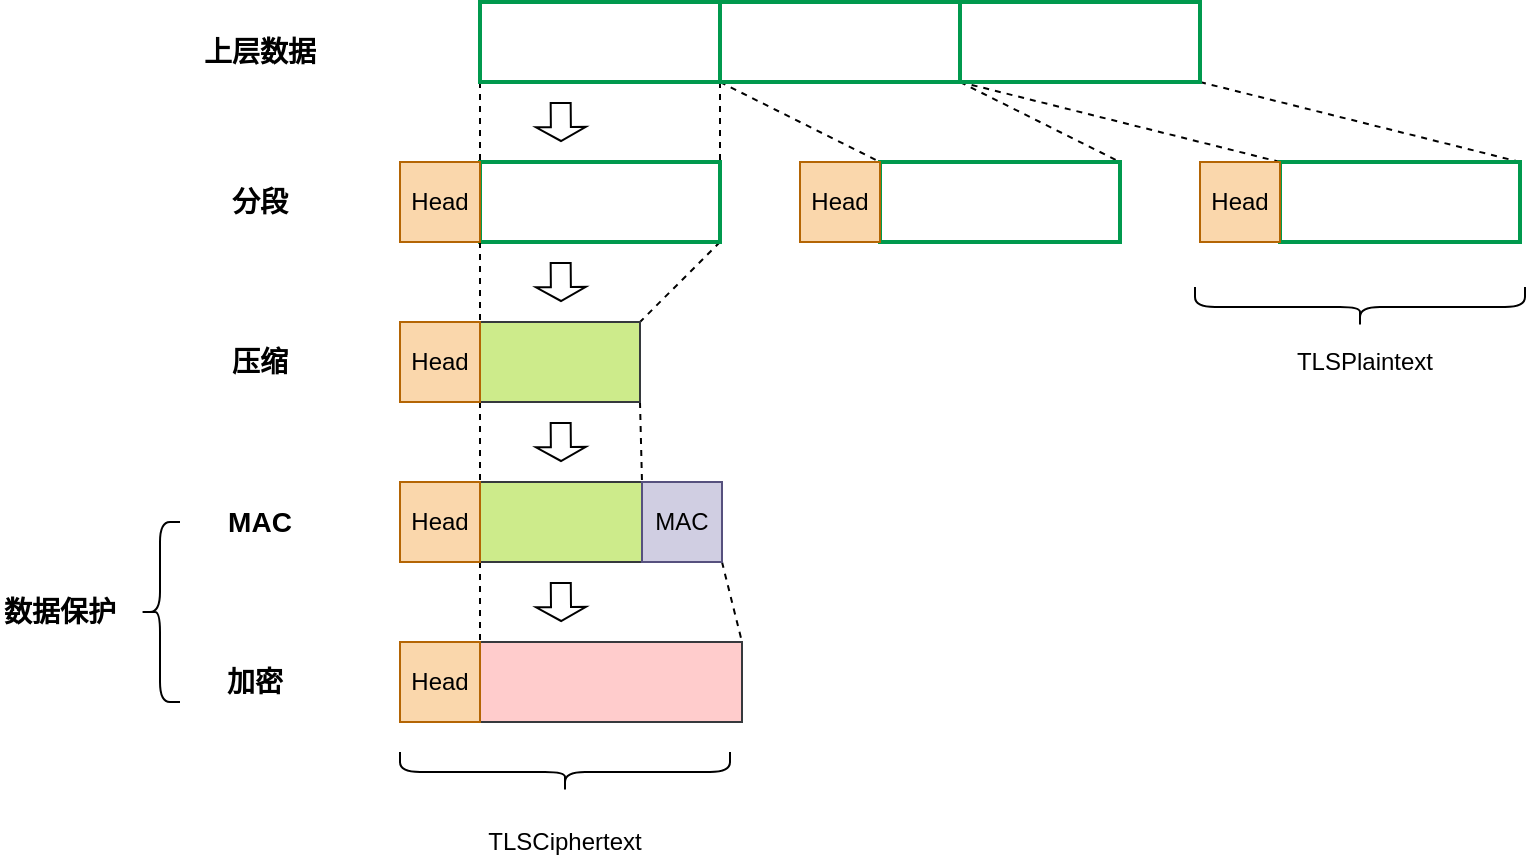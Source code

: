 <mxfile version="20.2.8" type="device"><diagram id="d6mrN2ovcsWT1VFV7K8Q" name="第 1 页"><mxGraphModel dx="1038" dy="546" grid="1" gridSize="10" guides="1" tooltips="1" connect="1" arrows="1" fold="1" page="1" pageScale="1" pageWidth="827" pageHeight="1169" math="0" shadow="0"><root><mxCell id="0"/><mxCell id="1" parent="0"/><mxCell id="O_YVP4an343KW0-d6xll-13" style="rounded=0;orthogonalLoop=1;jettySize=auto;html=1;exitX=0;exitY=1;exitDx=0;exitDy=0;entryX=0;entryY=0;entryDx=0;entryDy=0;dashed=1;endArrow=none;endFill=0;" edge="1" parent="1" source="O_YVP4an343KW0-d6xll-1" target="O_YVP4an343KW0-d6xll-4"><mxGeometry relative="1" as="geometry"/></mxCell><mxCell id="O_YVP4an343KW0-d6xll-1" value="" style="rounded=0;whiteSpace=wrap;html=1;strokeColor=#00994D;strokeWidth=2;" vertex="1" parent="1"><mxGeometry x="290" y="220" width="120" height="40" as="geometry"/></mxCell><mxCell id="O_YVP4an343KW0-d6xll-14" style="edgeStyle=none;rounded=0;orthogonalLoop=1;jettySize=auto;html=1;exitX=0;exitY=1;exitDx=0;exitDy=0;entryX=1;entryY=0;entryDx=0;entryDy=0;dashed=1;endArrow=none;endFill=0;" edge="1" parent="1" source="O_YVP4an343KW0-d6xll-2" target="O_YVP4an343KW0-d6xll-4"><mxGeometry relative="1" as="geometry"/></mxCell><mxCell id="O_YVP4an343KW0-d6xll-15" style="edgeStyle=none;rounded=0;orthogonalLoop=1;jettySize=auto;html=1;exitX=0;exitY=1;exitDx=0;exitDy=0;entryX=1;entryY=0;entryDx=0;entryDy=0;dashed=1;endArrow=none;endFill=0;" edge="1" parent="1" source="O_YVP4an343KW0-d6xll-2" target="O_YVP4an343KW0-d6xll-10"><mxGeometry relative="1" as="geometry"/></mxCell><mxCell id="O_YVP4an343KW0-d6xll-18" style="edgeStyle=none;rounded=0;orthogonalLoop=1;jettySize=auto;html=1;exitX=1;exitY=1;exitDx=0;exitDy=0;entryX=1;entryY=0;entryDx=0;entryDy=0;dashed=1;endArrow=none;endFill=0;" edge="1" parent="1" source="O_YVP4an343KW0-d6xll-2" target="O_YVP4an343KW0-d6xll-12"><mxGeometry relative="1" as="geometry"/></mxCell><mxCell id="O_YVP4an343KW0-d6xll-2" value="" style="rounded=0;whiteSpace=wrap;html=1;strokeColor=#00994D;strokeWidth=2;" vertex="1" parent="1"><mxGeometry x="410" y="220" width="120" height="40" as="geometry"/></mxCell><mxCell id="O_YVP4an343KW0-d6xll-16" style="edgeStyle=none;rounded=0;orthogonalLoop=1;jettySize=auto;html=1;exitX=0;exitY=1;exitDx=0;exitDy=0;entryX=1;entryY=0;entryDx=0;entryDy=0;dashed=1;endArrow=none;endFill=0;" edge="1" parent="1" source="O_YVP4an343KW0-d6xll-3" target="O_YVP4an343KW0-d6xll-9"><mxGeometry relative="1" as="geometry"/></mxCell><mxCell id="O_YVP4an343KW0-d6xll-17" style="edgeStyle=none;rounded=0;orthogonalLoop=1;jettySize=auto;html=1;exitX=1;exitY=1;exitDx=0;exitDy=0;entryX=1;entryY=0;entryDx=0;entryDy=0;dashed=1;endArrow=none;endFill=0;" edge="1" parent="1" source="O_YVP4an343KW0-d6xll-3" target="O_YVP4an343KW0-d6xll-11"><mxGeometry relative="1" as="geometry"/></mxCell><mxCell id="O_YVP4an343KW0-d6xll-3" value="" style="rounded=0;whiteSpace=wrap;html=1;strokeColor=#00994D;strokeWidth=2;" vertex="1" parent="1"><mxGeometry x="530" y="220" width="120" height="40" as="geometry"/></mxCell><mxCell id="O_YVP4an343KW0-d6xll-21" style="edgeStyle=none;rounded=0;orthogonalLoop=1;jettySize=auto;html=1;exitX=1;exitY=1;exitDx=0;exitDy=0;entryX=1;entryY=0;entryDx=0;entryDy=0;dashed=1;endArrow=none;endFill=0;" edge="1" parent="1" source="O_YVP4an343KW0-d6xll-4" target="O_YVP4an343KW0-d6xll-19"><mxGeometry relative="1" as="geometry"/></mxCell><mxCell id="O_YVP4an343KW0-d6xll-4" value="" style="rounded=0;whiteSpace=wrap;html=1;strokeWidth=2;strokeColor=#00994D;" vertex="1" parent="1"><mxGeometry x="290" y="300" width="120" height="40" as="geometry"/></mxCell><mxCell id="O_YVP4an343KW0-d6xll-22" style="edgeStyle=none;rounded=0;orthogonalLoop=1;jettySize=auto;html=1;exitX=1;exitY=1;exitDx=0;exitDy=0;entryX=1;entryY=0;entryDx=0;entryDy=0;dashed=1;endArrow=none;endFill=0;" edge="1" parent="1" source="O_YVP4an343KW0-d6xll-5" target="O_YVP4an343KW0-d6xll-20"><mxGeometry relative="1" as="geometry"/></mxCell><mxCell id="O_YVP4an343KW0-d6xll-5" value="Head" style="rounded=0;whiteSpace=wrap;html=1;fillColor=#fad7ac;strokeColor=#b46504;" vertex="1" parent="1"><mxGeometry x="250" y="300" width="40" height="40" as="geometry"/></mxCell><mxCell id="O_YVP4an343KW0-d6xll-9" value="" style="rounded=0;whiteSpace=wrap;html=1;strokeWidth=2;strokeColor=#00994D;" vertex="1" parent="1"><mxGeometry x="490" y="300" width="120" height="40" as="geometry"/></mxCell><mxCell id="O_YVP4an343KW0-d6xll-10" value="Head" style="rounded=0;whiteSpace=wrap;html=1;fillColor=#fad7ac;strokeColor=#b46504;" vertex="1" parent="1"><mxGeometry x="450" y="300" width="40" height="40" as="geometry"/></mxCell><mxCell id="O_YVP4an343KW0-d6xll-11" value="" style="rounded=0;whiteSpace=wrap;html=1;strokeWidth=2;strokeColor=#00994D;" vertex="1" parent="1"><mxGeometry x="690" y="300" width="120" height="40" as="geometry"/></mxCell><mxCell id="O_YVP4an343KW0-d6xll-12" value="Head" style="rounded=0;whiteSpace=wrap;html=1;fillColor=#fad7ac;strokeColor=#b46504;" vertex="1" parent="1"><mxGeometry x="650" y="300" width="40" height="40" as="geometry"/></mxCell><mxCell id="O_YVP4an343KW0-d6xll-40" style="edgeStyle=none;rounded=0;orthogonalLoop=1;jettySize=auto;html=1;exitX=0;exitY=1;exitDx=0;exitDy=0;entryX=1;entryY=0;entryDx=0;entryDy=0;dashed=1;endArrow=none;endFill=0;" edge="1" parent="1" source="O_YVP4an343KW0-d6xll-19" target="O_YVP4an343KW0-d6xll-32"><mxGeometry relative="1" as="geometry"/></mxCell><mxCell id="O_YVP4an343KW0-d6xll-41" style="edgeStyle=none;rounded=0;orthogonalLoop=1;jettySize=auto;html=1;exitX=1;exitY=1;exitDx=0;exitDy=0;entryX=1;entryY=0;entryDx=0;entryDy=0;dashed=1;endArrow=none;endFill=0;" edge="1" parent="1" source="O_YVP4an343KW0-d6xll-19" target="O_YVP4an343KW0-d6xll-31"><mxGeometry relative="1" as="geometry"/></mxCell><mxCell id="O_YVP4an343KW0-d6xll-19" value="" style="rounded=0;whiteSpace=wrap;html=1;fillColor=#cdeb8b;strokeColor=#36393d;" vertex="1" parent="1"><mxGeometry x="290" y="380" width="80" height="40" as="geometry"/></mxCell><mxCell id="O_YVP4an343KW0-d6xll-20" value="Head" style="rounded=0;whiteSpace=wrap;html=1;fillColor=#fad7ac;strokeColor=#b46504;" vertex="1" parent="1"><mxGeometry x="250" y="380" width="40" height="40" as="geometry"/></mxCell><mxCell id="O_YVP4an343KW0-d6xll-48" style="edgeStyle=none;rounded=0;orthogonalLoop=1;jettySize=auto;html=1;exitX=0;exitY=1;exitDx=0;exitDy=0;entryX=1;entryY=0;entryDx=0;entryDy=0;dashed=1;endArrow=none;endFill=0;" edge="1" parent="1" source="O_YVP4an343KW0-d6xll-31" target="O_YVP4an343KW0-d6xll-46"><mxGeometry relative="1" as="geometry"/></mxCell><mxCell id="O_YVP4an343KW0-d6xll-31" value="" style="rounded=0;whiteSpace=wrap;html=1;fillColor=#cdeb8b;strokeColor=#36393d;" vertex="1" parent="1"><mxGeometry x="290" y="460" width="81" height="40" as="geometry"/></mxCell><mxCell id="O_YVP4an343KW0-d6xll-32" value="Head" style="rounded=0;whiteSpace=wrap;html=1;fillColor=#fad7ac;strokeColor=#b46504;" vertex="1" parent="1"><mxGeometry x="250" y="460" width="40" height="40" as="geometry"/></mxCell><mxCell id="O_YVP4an343KW0-d6xll-49" style="edgeStyle=none;rounded=0;orthogonalLoop=1;jettySize=auto;html=1;exitX=1;exitY=1;exitDx=0;exitDy=0;entryX=1;entryY=0;entryDx=0;entryDy=0;dashed=1;endArrow=none;endFill=0;" edge="1" parent="1" source="O_YVP4an343KW0-d6xll-37" target="O_YVP4an343KW0-d6xll-45"><mxGeometry relative="1" as="geometry"/></mxCell><mxCell id="O_YVP4an343KW0-d6xll-37" value="MAC" style="rounded=0;whiteSpace=wrap;html=1;fillColor=#d0cee2;strokeColor=#56517e;" vertex="1" parent="1"><mxGeometry x="371" y="460" width="40" height="40" as="geometry"/></mxCell><mxCell id="O_YVP4an343KW0-d6xll-42" value="上层数据" style="text;html=1;strokeColor=none;fillColor=none;align=center;verticalAlign=middle;whiteSpace=wrap;rounded=0;fontStyle=1;fontSize=14;" vertex="1" parent="1"><mxGeometry x="150" y="230" width="60" height="30" as="geometry"/></mxCell><mxCell id="O_YVP4an343KW0-d6xll-44" value="分段" style="text;html=1;strokeColor=none;fillColor=none;align=center;verticalAlign=middle;whiteSpace=wrap;rounded=0;fontStyle=1;fontSize=14;" vertex="1" parent="1"><mxGeometry x="150" y="305" width="60" height="30" as="geometry"/></mxCell><mxCell id="O_YVP4an343KW0-d6xll-45" value="" style="rounded=0;whiteSpace=wrap;html=1;fillColor=#ffcccc;strokeColor=#36393d;" vertex="1" parent="1"><mxGeometry x="290" y="540" width="131" height="40" as="geometry"/></mxCell><mxCell id="O_YVP4an343KW0-d6xll-46" value="Head" style="rounded=0;whiteSpace=wrap;html=1;fillColor=#fad7ac;strokeColor=#b46504;" vertex="1" parent="1"><mxGeometry x="250" y="540" width="40" height="40" as="geometry"/></mxCell><mxCell id="O_YVP4an343KW0-d6xll-50" value="压缩" style="text;html=1;strokeColor=none;fillColor=none;align=center;verticalAlign=middle;whiteSpace=wrap;rounded=0;fontStyle=1;fontSize=14;" vertex="1" parent="1"><mxGeometry x="150" y="385" width="60" height="30" as="geometry"/></mxCell><mxCell id="O_YVP4an343KW0-d6xll-51" value="MAC" style="text;html=1;strokeColor=none;fillColor=none;align=center;verticalAlign=middle;whiteSpace=wrap;rounded=0;fontStyle=1;fontSize=14;" vertex="1" parent="1"><mxGeometry x="160" y="465" width="40" height="30" as="geometry"/></mxCell><mxCell id="O_YVP4an343KW0-d6xll-52" value="加密" style="text;html=1;strokeColor=none;fillColor=none;align=center;verticalAlign=middle;whiteSpace=wrap;rounded=0;fontStyle=1;fontSize=14;" vertex="1" parent="1"><mxGeometry x="155" y="545" width="45" height="30" as="geometry"/></mxCell><mxCell id="O_YVP4an343KW0-d6xll-56" value="" style="rounded=0;whiteSpace=wrap;html=1;strokeColor=#00994D;strokeWidth=2;" vertex="1" parent="1"><mxGeometry x="290" y="220" width="120" height="40" as="geometry"/></mxCell><mxCell id="O_YVP4an343KW0-d6xll-57" value="" style="rounded=0;whiteSpace=wrap;html=1;strokeColor=#00994D;strokeWidth=2;" vertex="1" parent="1"><mxGeometry x="410" y="220" width="120" height="40" as="geometry"/></mxCell><mxCell id="O_YVP4an343KW0-d6xll-58" value="" style="shape=flexArrow;endArrow=classic;html=1;rounded=0;fontSize=14;endWidth=13.969;endSize=1.984;width=10;" edge="1" parent="1"><mxGeometry width="50" height="50" relative="1" as="geometry"><mxPoint x="330.33" y="270" as="sourcePoint"/><mxPoint x="330.5" y="290" as="targetPoint"/></mxGeometry></mxCell><mxCell id="O_YVP4an343KW0-d6xll-59" value="" style="shape=flexArrow;endArrow=classic;html=1;rounded=0;fontSize=14;endWidth=13.969;endSize=1.984;width=10;" edge="1" parent="1"><mxGeometry width="50" height="50" relative="1" as="geometry"><mxPoint x="330.33" y="350" as="sourcePoint"/><mxPoint x="330.5" y="370" as="targetPoint"/></mxGeometry></mxCell><mxCell id="O_YVP4an343KW0-d6xll-61" value="" style="shape=flexArrow;endArrow=classic;html=1;rounded=0;fontSize=14;endWidth=13.969;endSize=1.984;width=10;" edge="1" parent="1"><mxGeometry width="50" height="50" relative="1" as="geometry"><mxPoint x="330.33" y="430" as="sourcePoint"/><mxPoint x="330.5" y="450" as="targetPoint"/></mxGeometry></mxCell><mxCell id="O_YVP4an343KW0-d6xll-62" value="" style="shape=flexArrow;endArrow=classic;html=1;rounded=0;fontSize=14;endWidth=13.969;endSize=1.984;width=10;" edge="1" parent="1"><mxGeometry width="50" height="50" relative="1" as="geometry"><mxPoint x="330.39" y="510" as="sourcePoint"/><mxPoint x="330.56" y="530" as="targetPoint"/></mxGeometry></mxCell><mxCell id="O_YVP4an343KW0-d6xll-65" value="" style="shape=curlyBracket;whiteSpace=wrap;html=1;rounded=1;flipH=1;strokeColor=#000000;strokeWidth=1;fontSize=14;rotation=90;" vertex="1" parent="1"><mxGeometry x="322.5" y="522.5" width="20" height="165" as="geometry"/></mxCell><mxCell id="O_YVP4an343KW0-d6xll-67" value="" style="shape=curlyBracket;whiteSpace=wrap;html=1;rounded=1;flipH=1;strokeColor=#000000;strokeWidth=1;fontSize=14;rotation=90;" vertex="1" parent="1"><mxGeometry x="720" y="290" width="20" height="165" as="geometry"/></mxCell><mxCell id="O_YVP4an343KW0-d6xll-69" value="TLSPlaintext" style="text;html=1;strokeColor=none;fillColor=none;align=center;verticalAlign=middle;whiteSpace=wrap;rounded=0;strokeWidth=1;fontSize=12;" vertex="1" parent="1"><mxGeometry x="690" y="390" width="85" height="20" as="geometry"/></mxCell><mxCell id="O_YVP4an343KW0-d6xll-70" value="TLSCiphertext" style="text;html=1;strokeColor=none;fillColor=none;align=center;verticalAlign=middle;whiteSpace=wrap;rounded=0;strokeWidth=1;fontSize=12;" vertex="1" parent="1"><mxGeometry x="290" y="630" width="85" height="20" as="geometry"/></mxCell><mxCell id="O_YVP4an343KW0-d6xll-71" value="" style="shape=curlyBracket;whiteSpace=wrap;html=1;rounded=1;strokeColor=#000000;strokeWidth=1;fontSize=12;" vertex="1" parent="1"><mxGeometry x="120" y="480" width="20" height="90" as="geometry"/></mxCell><mxCell id="O_YVP4an343KW0-d6xll-72" value="数据保护" style="text;html=1;strokeColor=none;fillColor=none;align=center;verticalAlign=middle;whiteSpace=wrap;rounded=0;fontStyle=1;fontSize=14;" vertex="1" parent="1"><mxGeometry x="50" y="510" width="60" height="30" as="geometry"/></mxCell></root></mxGraphModel></diagram></mxfile>